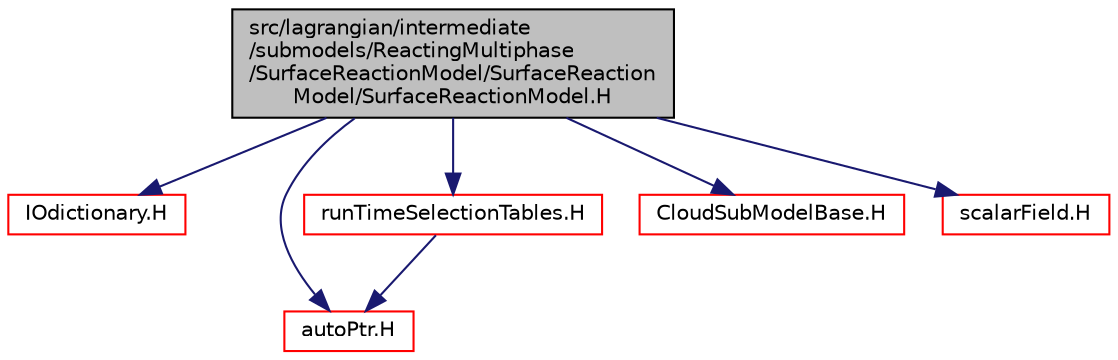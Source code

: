 digraph "src/lagrangian/intermediate/submodels/ReactingMultiphase/SurfaceReactionModel/SurfaceReactionModel/SurfaceReactionModel.H"
{
  bgcolor="transparent";
  edge [fontname="Helvetica",fontsize="10",labelfontname="Helvetica",labelfontsize="10"];
  node [fontname="Helvetica",fontsize="10",shape=record];
  Node1 [label="src/lagrangian/intermediate\l/submodels/ReactingMultiphase\l/SurfaceReactionModel/SurfaceReaction\lModel/SurfaceReactionModel.H",height=0.2,width=0.4,color="black", fillcolor="grey75", style="filled", fontcolor="black"];
  Node1 -> Node2 [color="midnightblue",fontsize="10",style="solid",fontname="Helvetica"];
  Node2 [label="IOdictionary.H",height=0.2,width=0.4,color="red",URL="$a07871.html"];
  Node1 -> Node3 [color="midnightblue",fontsize="10",style="solid",fontname="Helvetica"];
  Node3 [label="autoPtr.H",height=0.2,width=0.4,color="red",URL="$a08564.html"];
  Node1 -> Node4 [color="midnightblue",fontsize="10",style="solid",fontname="Helvetica"];
  Node4 [label="runTimeSelectionTables.H",height=0.2,width=0.4,color="red",URL="$a07954.html",tooltip="Macros to ease declaration of run-time selection tables. "];
  Node4 -> Node3 [color="midnightblue",fontsize="10",style="solid",fontname="Helvetica"];
  Node1 -> Node5 [color="midnightblue",fontsize="10",style="solid",fontname="Helvetica"];
  Node5 [label="CloudSubModelBase.H",height=0.2,width=0.4,color="red",URL="$a06722.html"];
  Node1 -> Node6 [color="midnightblue",fontsize="10",style="solid",fontname="Helvetica"];
  Node6 [label="scalarField.H",height=0.2,width=0.4,color="red",URL="$a08079.html"];
}

